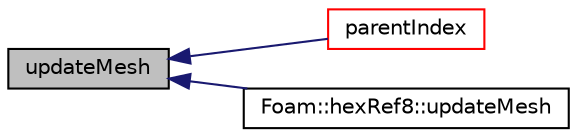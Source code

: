digraph "updateMesh"
{
  bgcolor="transparent";
  edge [fontname="Helvetica",fontsize="10",labelfontname="Helvetica",labelfontsize="10"];
  node [fontname="Helvetica",fontsize="10",shape=record];
  rankdir="LR";
  Node1 [label="updateMesh",height=0.2,width=0.4,color="black", fillcolor="grey75", style="filled", fontcolor="black"];
  Node1 -> Node2 [dir="back",color="midnightblue",fontsize="10",style="solid",fontname="Helvetica"];
  Node2 [label="parentIndex",height=0.2,width=0.4,color="red",URL="$a02165.html#a1b35f338a262f3bff44deca856b78c5c",tooltip="Get parent of cell. "];
  Node1 -> Node3 [dir="back",color="midnightblue",fontsize="10",style="solid",fontname="Helvetica"];
  Node3 [label="Foam::hexRef8::updateMesh",height=0.2,width=0.4,color="black",URL="$a01019.html#a97c9017fa6ef5f8319a5d64bdf3fd1b6",tooltip="Update local numbering + undo. "];
}
